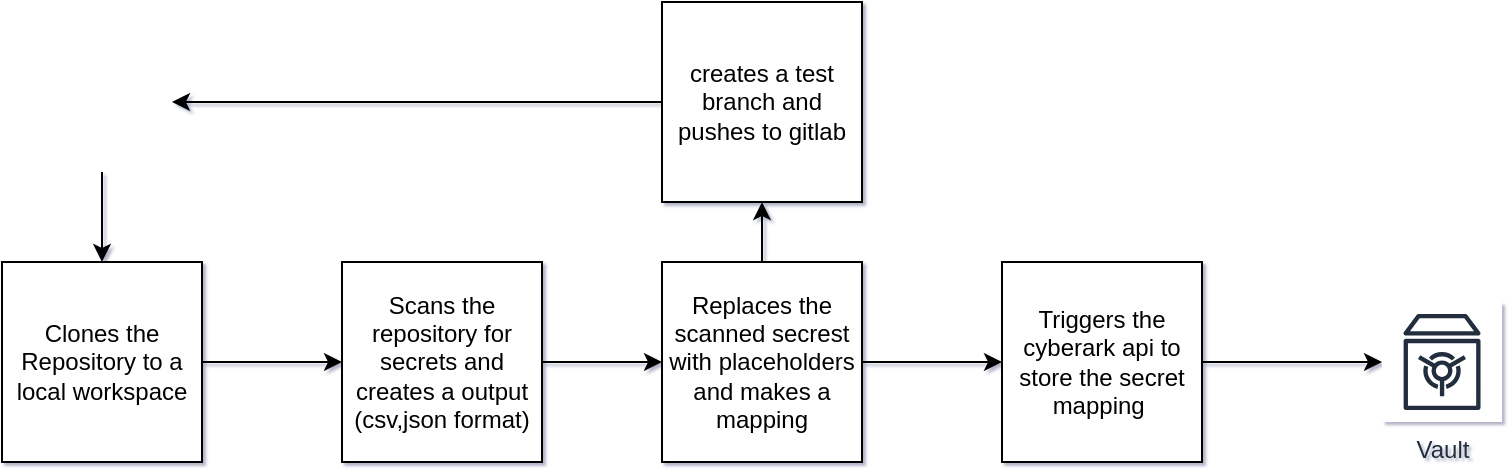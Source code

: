 <mxfile version="23.1.6" type="device">
  <diagram name="Page-1" id="tbk9tkqupGF90eTqMDWe">
    <mxGraphModel dx="954" dy="559" grid="0" gridSize="1" guides="1" tooltips="1" connect="1" arrows="1" fold="1" page="1" pageScale="1" pageWidth="827" pageHeight="583" background="none" math="0" shadow="1">
      <root>
        <mxCell id="0" />
        <mxCell id="1" parent="0" />
        <mxCell id="JurNrH_TO1luExd1idVn-7" style="edgeStyle=orthogonalEdgeStyle;rounded=0;orthogonalLoop=1;jettySize=auto;html=1;exitX=1;exitY=0.5;exitDx=0;exitDy=0;entryX=0;entryY=0.5;entryDx=0;entryDy=0;" edge="1" parent="1" source="JurNrH_TO1luExd1idVn-2" target="JurNrH_TO1luExd1idVn-3">
          <mxGeometry relative="1" as="geometry" />
        </mxCell>
        <mxCell id="JurNrH_TO1luExd1idVn-2" value="Clones the Repository to a local workspace" style="whiteSpace=wrap;html=1;aspect=fixed;" vertex="1" parent="1">
          <mxGeometry x="39" y="279" width="100" height="100" as="geometry" />
        </mxCell>
        <mxCell id="JurNrH_TO1luExd1idVn-8" style="edgeStyle=orthogonalEdgeStyle;rounded=0;orthogonalLoop=1;jettySize=auto;html=1;exitX=1;exitY=0.5;exitDx=0;exitDy=0;entryX=0;entryY=0.5;entryDx=0;entryDy=0;" edge="1" parent="1" source="JurNrH_TO1luExd1idVn-3" target="JurNrH_TO1luExd1idVn-4">
          <mxGeometry relative="1" as="geometry" />
        </mxCell>
        <mxCell id="JurNrH_TO1luExd1idVn-3" value="Scans the repository for secrets and creates a output (csv,json format)" style="whiteSpace=wrap;html=1;aspect=fixed;" vertex="1" parent="1">
          <mxGeometry x="209" y="279" width="100" height="100" as="geometry" />
        </mxCell>
        <mxCell id="JurNrH_TO1luExd1idVn-9" style="edgeStyle=orthogonalEdgeStyle;rounded=0;orthogonalLoop=1;jettySize=auto;html=1;exitX=1;exitY=0.5;exitDx=0;exitDy=0;entryX=0;entryY=0.5;entryDx=0;entryDy=0;" edge="1" parent="1" source="JurNrH_TO1luExd1idVn-4" target="JurNrH_TO1luExd1idVn-5">
          <mxGeometry relative="1" as="geometry" />
        </mxCell>
        <mxCell id="JurNrH_TO1luExd1idVn-16" value="" style="edgeStyle=orthogonalEdgeStyle;rounded=0;orthogonalLoop=1;jettySize=auto;html=1;" edge="1" parent="1" source="JurNrH_TO1luExd1idVn-4" target="JurNrH_TO1luExd1idVn-14">
          <mxGeometry relative="1" as="geometry" />
        </mxCell>
        <mxCell id="JurNrH_TO1luExd1idVn-4" value="Replaces the scanned secrest with placeholders and makes a mapping" style="whiteSpace=wrap;html=1;aspect=fixed;" vertex="1" parent="1">
          <mxGeometry x="369" y="279" width="100" height="100" as="geometry" />
        </mxCell>
        <mxCell id="JurNrH_TO1luExd1idVn-10" style="edgeStyle=orthogonalEdgeStyle;rounded=0;orthogonalLoop=1;jettySize=auto;html=1;exitX=1;exitY=0.5;exitDx=0;exitDy=0;" edge="1" parent="1" source="JurNrH_TO1luExd1idVn-5">
          <mxGeometry relative="1" as="geometry">
            <mxPoint x="729" y="329" as="targetPoint" />
          </mxGeometry>
        </mxCell>
        <mxCell id="JurNrH_TO1luExd1idVn-5" value="Triggers the cyberark api to store the secret mapping&amp;nbsp;" style="whiteSpace=wrap;html=1;aspect=fixed;" vertex="1" parent="1">
          <mxGeometry x="539" y="279" width="100" height="100" as="geometry" />
        </mxCell>
        <mxCell id="JurNrH_TO1luExd1idVn-6" value="Vault" style="sketch=0;outlineConnect=0;fontColor=#232F3E;gradientColor=none;strokeColor=#232F3E;fillColor=#ffffff;dashed=0;verticalLabelPosition=bottom;verticalAlign=top;align=center;html=1;fontSize=12;fontStyle=0;aspect=fixed;shape=mxgraph.aws4.resourceIcon;resIcon=mxgraph.aws4.vault;" vertex="1" parent="1">
          <mxGeometry x="729" y="299" width="60" height="60" as="geometry" />
        </mxCell>
        <mxCell id="JurNrH_TO1luExd1idVn-19" style="edgeStyle=orthogonalEdgeStyle;rounded=0;orthogonalLoop=1;jettySize=auto;html=1;exitX=0.5;exitY=1;exitDx=0;exitDy=0;entryX=0.5;entryY=0;entryDx=0;entryDy=0;" edge="1" parent="1" source="JurNrH_TO1luExd1idVn-11" target="JurNrH_TO1luExd1idVn-2">
          <mxGeometry relative="1" as="geometry" />
        </mxCell>
        <mxCell id="JurNrH_TO1luExd1idVn-11" value="" style="shape=image;html=1;verticalAlign=top;verticalLabelPosition=bottom;labelBackgroundColor=#ffffff;imageAspect=0;aspect=fixed;image=https://cdn4.iconfinder.com/data/icons/socialcones/508/Gitlab-128.png" vertex="1" parent="1">
          <mxGeometry x="54" y="164" width="70" height="70" as="geometry" />
        </mxCell>
        <mxCell id="JurNrH_TO1luExd1idVn-18" style="edgeStyle=orthogonalEdgeStyle;rounded=0;orthogonalLoop=1;jettySize=auto;html=1;exitX=0;exitY=0.5;exitDx=0;exitDy=0;entryX=1;entryY=0.5;entryDx=0;entryDy=0;" edge="1" parent="1" source="JurNrH_TO1luExd1idVn-14" target="JurNrH_TO1luExd1idVn-11">
          <mxGeometry relative="1" as="geometry" />
        </mxCell>
        <mxCell id="JurNrH_TO1luExd1idVn-14" value="creates a test branch and pushes to gitlab" style="whiteSpace=wrap;html=1;aspect=fixed;" vertex="1" parent="1">
          <mxGeometry x="369" y="149" width="100" height="100" as="geometry" />
        </mxCell>
      </root>
    </mxGraphModel>
  </diagram>
</mxfile>
